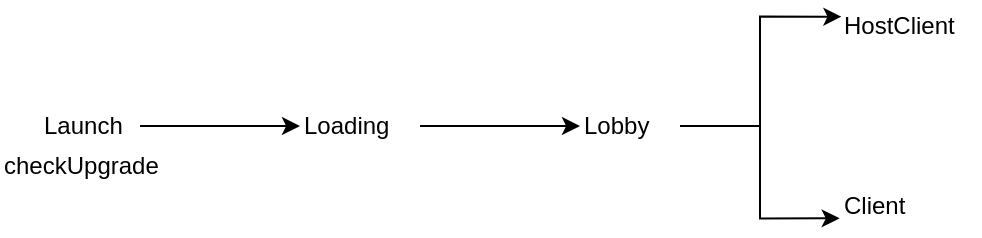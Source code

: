 ﻿<mxfile version="12.2.4" pages="1"><diagram id="PLgiFql2aq03ia-aDLba" name="Page-1"><mxGraphModel dx="870" dy="592" grid="1" gridSize="10" guides="1" tooltips="1" connect="1" arrows="1" fold="1" page="1" pageScale="1" pageWidth="850" pageHeight="1100" background="#FFFFFF" math="0" shadow="0"><root><mxCell id="0"/><mxCell id="1" parent="0"/><mxCell id="9" value="" style="edgeStyle=orthogonalEdgeStyle;rounded=0;orthogonalLoop=1;jettySize=auto;html=1;" edge="1" parent="1" source="2"><mxGeometry relative="1" as="geometry"><mxPoint x="210" y="180" as="targetPoint"/></mxGeometry></mxCell><mxCell id="2" value="Launch" style="text;html=1;resizable=0;points=[];autosize=1;align=left;verticalAlign=top;spacingTop=-4;" parent="1" vertex="1"><mxGeometry x="80" y="170" width="50" height="20" as="geometry"/></mxCell><mxCell id="3" value="HostClient" style="text;html=1;resizable=0;points=[];autosize=1;align=left;verticalAlign=top;spacingTop=-4;" parent="1" vertex="1"><mxGeometry x="480" y="120" width="70" height="20" as="geometry"/></mxCell><mxCell id="5" value="Client" style="text;html=1;resizable=0;points=[];autosize=1;align=left;verticalAlign=top;spacingTop=-4;" parent="1" vertex="1"><mxGeometry x="480" y="210" width="50" height="20" as="geometry"/></mxCell><mxCell id="11" value="" style="edgeStyle=orthogonalEdgeStyle;rounded=0;orthogonalLoop=1;jettySize=auto;html=1;" edge="1" parent="1" source="6" target="10"><mxGeometry relative="1" as="geometry"/></mxCell><mxCell id="6" value="Loading" style="text;html=1;resizable=0;points=[];autosize=1;align=left;verticalAlign=top;spacingTop=-4;" vertex="1" parent="1"><mxGeometry x="210" y="170" width="60" height="20" as="geometry"/></mxCell><mxCell id="13" value="" style="edgeStyle=orthogonalEdgeStyle;rounded=0;orthogonalLoop=1;jettySize=auto;html=1;entryX=0.01;entryY=0.267;entryDx=0;entryDy=0;entryPerimeter=0;" edge="1" parent="1" source="10" target="3"><mxGeometry relative="1" as="geometry"><mxPoint x="480" y="180" as="targetPoint"/></mxGeometry></mxCell><mxCell id="15" value="" style="edgeStyle=orthogonalEdgeStyle;rounded=0;orthogonalLoop=1;jettySize=auto;html=1;entryX=-0.003;entryY=0.809;entryDx=0;entryDy=0;entryPerimeter=0;comic=0;" edge="1" parent="1" source="10" target="5"><mxGeometry relative="1" as="geometry"/></mxCell><mxCell id="10" value="Lobby" style="text;html=1;resizable=0;points=[];autosize=1;align=left;verticalAlign=top;spacingTop=-4;" vertex="1" parent="1"><mxGeometry x="350" y="170" width="50" height="20" as="geometry"/></mxCell><mxCell id="7" value="checkUpgrade" style="text;html=1;resizable=0;points=[];autosize=1;align=left;verticalAlign=top;spacingTop=-4;" vertex="1" parent="1"><mxGeometry x="60" y="190" width="90" height="20" as="geometry"/></mxCell></root></mxGraphModel></diagram></mxfile>
